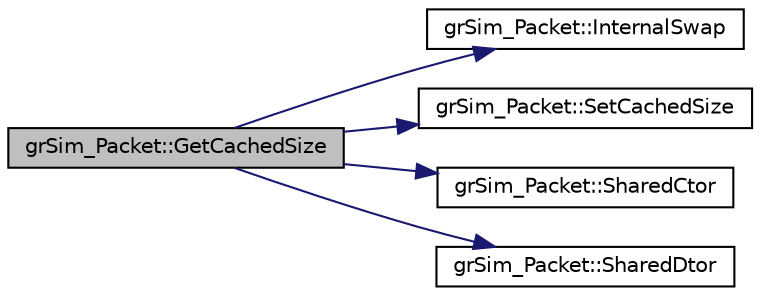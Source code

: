 digraph "grSim_Packet::GetCachedSize"
{
 // INTERACTIVE_SVG=YES
  edge [fontname="Helvetica",fontsize="10",labelfontname="Helvetica",labelfontsize="10"];
  node [fontname="Helvetica",fontsize="10",shape=record];
  rankdir="LR";
  Node1 [label="grSim_Packet::GetCachedSize",height=0.2,width=0.4,color="black", fillcolor="grey75", style="filled", fontcolor="black"];
  Node1 -> Node2 [color="midnightblue",fontsize="10",style="solid",fontname="Helvetica"];
  Node2 [label="grSim_Packet::InternalSwap",height=0.2,width=0.4,color="black", fillcolor="white", style="filled",URL="$d3/db5/classgr_sim___packet.html#a5dc99b91ecc2726b4025b210c045f291"];
  Node1 -> Node3 [color="midnightblue",fontsize="10",style="solid",fontname="Helvetica"];
  Node3 [label="grSim_Packet::SetCachedSize",height=0.2,width=0.4,color="black", fillcolor="white", style="filled",URL="$d3/db5/classgr_sim___packet.html#acae4fbe7b635248988890ac6bd3ff691"];
  Node1 -> Node4 [color="midnightblue",fontsize="10",style="solid",fontname="Helvetica"];
  Node4 [label="grSim_Packet::SharedCtor",height=0.2,width=0.4,color="black", fillcolor="white", style="filled",URL="$d3/db5/classgr_sim___packet.html#a635fc0a49ecebaab72d5e454bae45cba"];
  Node1 -> Node5 [color="midnightblue",fontsize="10",style="solid",fontname="Helvetica"];
  Node5 [label="grSim_Packet::SharedDtor",height=0.2,width=0.4,color="black", fillcolor="white", style="filled",URL="$d3/db5/classgr_sim___packet.html#a1379013edfff1f0f258f591c9c76acca"];
}

